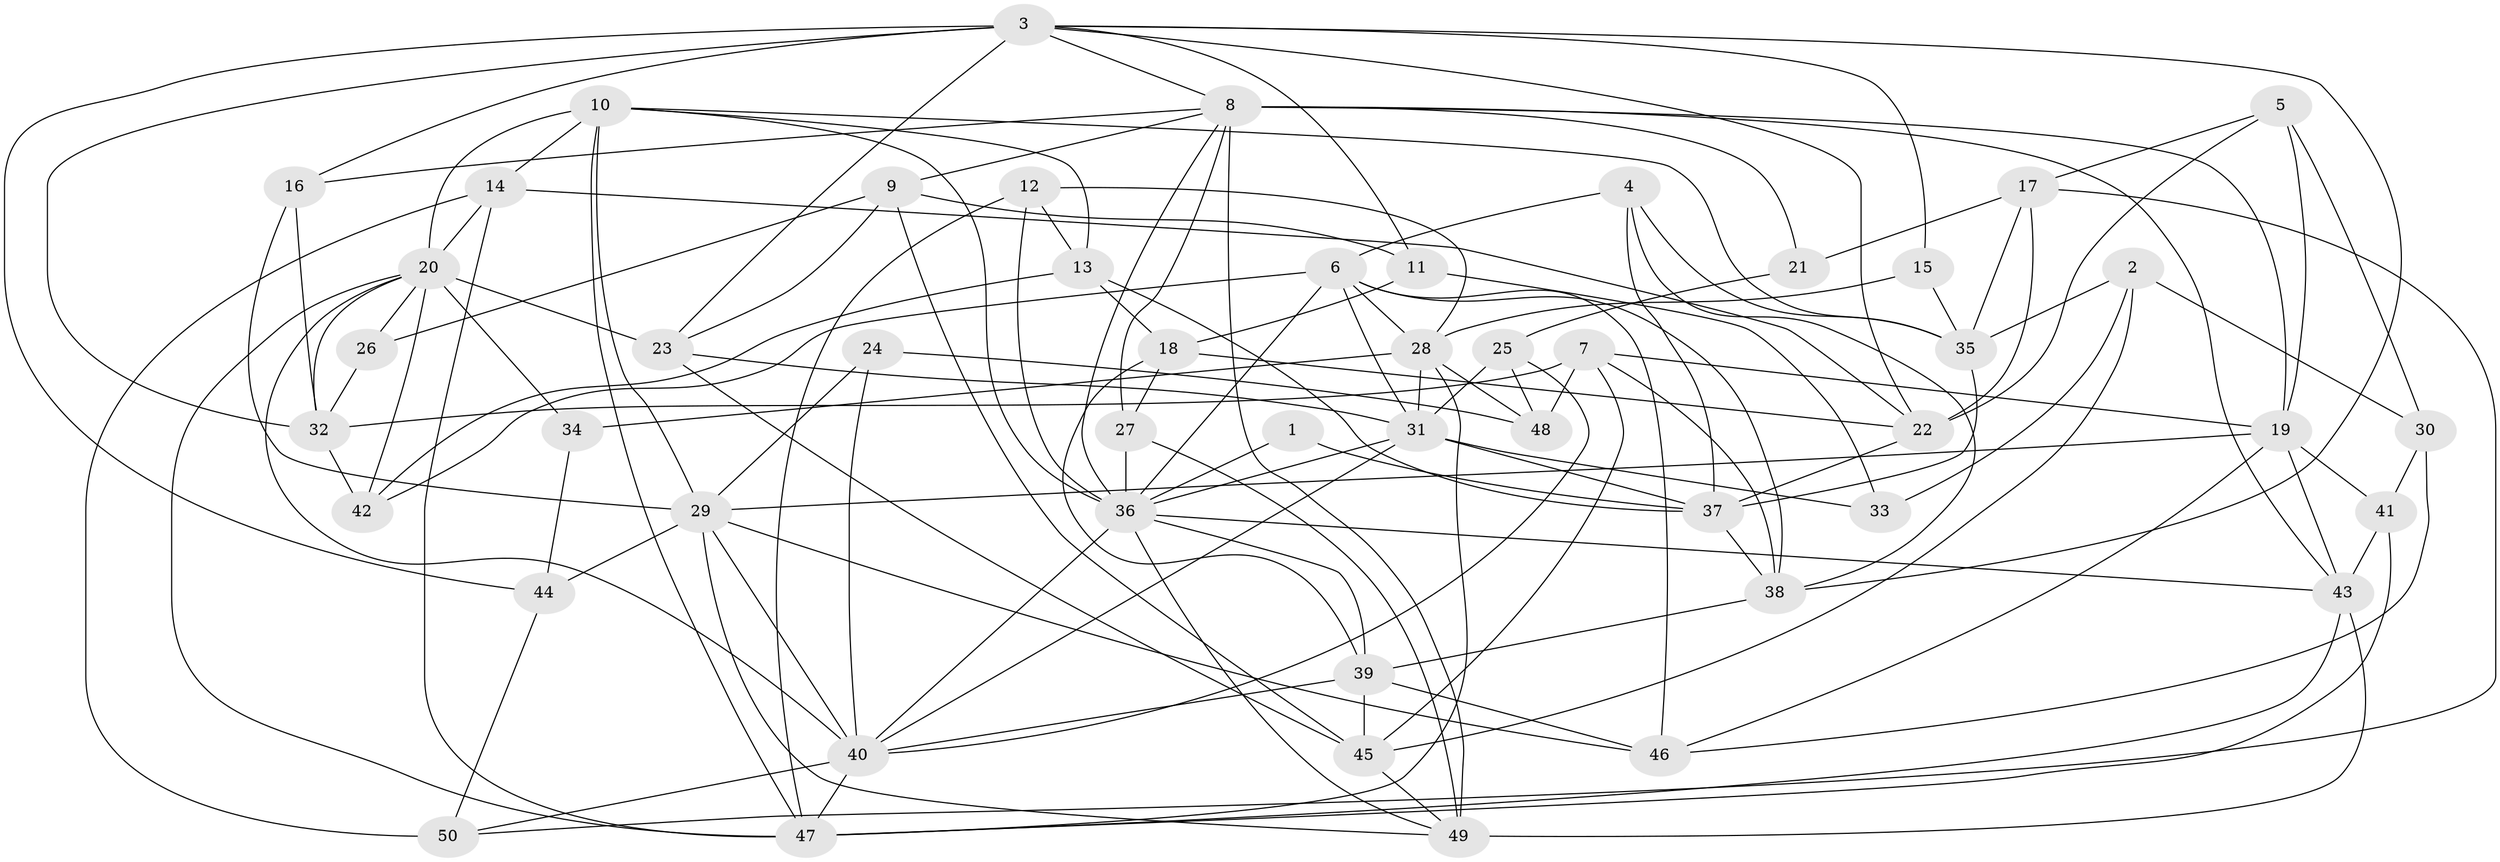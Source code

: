 // original degree distribution, {2: 0.15151515151515152, 7: 0.050505050505050504, 3: 0.25252525252525254, 5: 0.24242424242424243, 4: 0.2222222222222222, 6: 0.08080808080808081}
// Generated by graph-tools (version 1.1) at 2025/02/03/09/25 03:02:01]
// undirected, 50 vertices, 135 edges
graph export_dot {
graph [start="1"]
  node [color=gray90,style=filled];
  1;
  2;
  3;
  4;
  5;
  6;
  7;
  8;
  9;
  10;
  11;
  12;
  13;
  14;
  15;
  16;
  17;
  18;
  19;
  20;
  21;
  22;
  23;
  24;
  25;
  26;
  27;
  28;
  29;
  30;
  31;
  32;
  33;
  34;
  35;
  36;
  37;
  38;
  39;
  40;
  41;
  42;
  43;
  44;
  45;
  46;
  47;
  48;
  49;
  50;
  1 -- 36 [weight=1.0];
  1 -- 37 [weight=1.0];
  2 -- 30 [weight=1.0];
  2 -- 33 [weight=1.0];
  2 -- 35 [weight=2.0];
  2 -- 45 [weight=1.0];
  3 -- 8 [weight=1.0];
  3 -- 11 [weight=1.0];
  3 -- 15 [weight=1.0];
  3 -- 16 [weight=1.0];
  3 -- 22 [weight=1.0];
  3 -- 23 [weight=1.0];
  3 -- 32 [weight=2.0];
  3 -- 38 [weight=1.0];
  3 -- 44 [weight=1.0];
  4 -- 6 [weight=1.0];
  4 -- 35 [weight=1.0];
  4 -- 37 [weight=1.0];
  4 -- 38 [weight=1.0];
  5 -- 17 [weight=1.0];
  5 -- 19 [weight=1.0];
  5 -- 22 [weight=2.0];
  5 -- 30 [weight=1.0];
  6 -- 28 [weight=1.0];
  6 -- 31 [weight=1.0];
  6 -- 36 [weight=2.0];
  6 -- 38 [weight=1.0];
  6 -- 42 [weight=1.0];
  6 -- 46 [weight=1.0];
  7 -- 19 [weight=1.0];
  7 -- 32 [weight=1.0];
  7 -- 38 [weight=1.0];
  7 -- 45 [weight=1.0];
  7 -- 48 [weight=1.0];
  8 -- 9 [weight=1.0];
  8 -- 16 [weight=1.0];
  8 -- 19 [weight=2.0];
  8 -- 21 [weight=1.0];
  8 -- 27 [weight=1.0];
  8 -- 36 [weight=1.0];
  8 -- 43 [weight=1.0];
  8 -- 49 [weight=1.0];
  9 -- 11 [weight=1.0];
  9 -- 23 [weight=1.0];
  9 -- 26 [weight=1.0];
  9 -- 45 [weight=1.0];
  10 -- 13 [weight=1.0];
  10 -- 14 [weight=1.0];
  10 -- 20 [weight=1.0];
  10 -- 29 [weight=1.0];
  10 -- 35 [weight=1.0];
  10 -- 36 [weight=1.0];
  10 -- 47 [weight=1.0];
  11 -- 18 [weight=1.0];
  11 -- 33 [weight=1.0];
  12 -- 13 [weight=1.0];
  12 -- 28 [weight=1.0];
  12 -- 36 [weight=2.0];
  12 -- 47 [weight=1.0];
  13 -- 18 [weight=1.0];
  13 -- 37 [weight=1.0];
  13 -- 42 [weight=1.0];
  14 -- 20 [weight=1.0];
  14 -- 22 [weight=1.0];
  14 -- 47 [weight=1.0];
  14 -- 50 [weight=1.0];
  15 -- 28 [weight=1.0];
  15 -- 35 [weight=1.0];
  16 -- 29 [weight=1.0];
  16 -- 32 [weight=1.0];
  17 -- 21 [weight=1.0];
  17 -- 22 [weight=1.0];
  17 -- 35 [weight=1.0];
  17 -- 50 [weight=1.0];
  18 -- 22 [weight=1.0];
  18 -- 27 [weight=1.0];
  18 -- 39 [weight=1.0];
  19 -- 29 [weight=1.0];
  19 -- 41 [weight=1.0];
  19 -- 43 [weight=1.0];
  19 -- 46 [weight=1.0];
  20 -- 23 [weight=1.0];
  20 -- 26 [weight=1.0];
  20 -- 32 [weight=1.0];
  20 -- 34 [weight=1.0];
  20 -- 40 [weight=1.0];
  20 -- 42 [weight=1.0];
  20 -- 47 [weight=1.0];
  21 -- 25 [weight=1.0];
  22 -- 37 [weight=2.0];
  23 -- 31 [weight=1.0];
  23 -- 45 [weight=1.0];
  24 -- 29 [weight=1.0];
  24 -- 40 [weight=1.0];
  24 -- 48 [weight=1.0];
  25 -- 31 [weight=1.0];
  25 -- 40 [weight=1.0];
  25 -- 48 [weight=1.0];
  26 -- 32 [weight=1.0];
  27 -- 36 [weight=1.0];
  27 -- 49 [weight=1.0];
  28 -- 31 [weight=1.0];
  28 -- 34 [weight=1.0];
  28 -- 47 [weight=1.0];
  28 -- 48 [weight=1.0];
  29 -- 40 [weight=2.0];
  29 -- 44 [weight=2.0];
  29 -- 46 [weight=1.0];
  29 -- 49 [weight=1.0];
  30 -- 41 [weight=1.0];
  30 -- 46 [weight=1.0];
  31 -- 33 [weight=1.0];
  31 -- 36 [weight=1.0];
  31 -- 37 [weight=1.0];
  31 -- 40 [weight=1.0];
  32 -- 42 [weight=1.0];
  34 -- 44 [weight=1.0];
  35 -- 37 [weight=1.0];
  36 -- 39 [weight=1.0];
  36 -- 40 [weight=1.0];
  36 -- 43 [weight=1.0];
  36 -- 49 [weight=1.0];
  37 -- 38 [weight=2.0];
  38 -- 39 [weight=1.0];
  39 -- 40 [weight=1.0];
  39 -- 45 [weight=1.0];
  39 -- 46 [weight=1.0];
  40 -- 47 [weight=1.0];
  40 -- 50 [weight=1.0];
  41 -- 43 [weight=1.0];
  41 -- 47 [weight=1.0];
  43 -- 47 [weight=1.0];
  43 -- 49 [weight=1.0];
  44 -- 50 [weight=1.0];
  45 -- 49 [weight=1.0];
}

